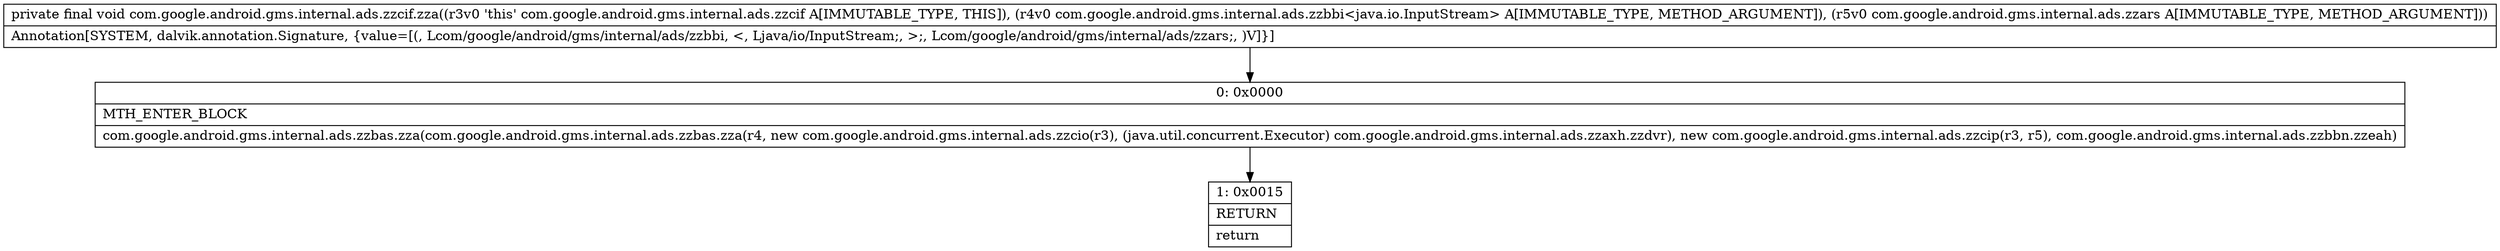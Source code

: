 digraph "CFG forcom.google.android.gms.internal.ads.zzcif.zza(Lcom\/google\/android\/gms\/internal\/ads\/zzbbi;Lcom\/google\/android\/gms\/internal\/ads\/zzars;)V" {
Node_0 [shape=record,label="{0\:\ 0x0000|MTH_ENTER_BLOCK\l|com.google.android.gms.internal.ads.zzbas.zza(com.google.android.gms.internal.ads.zzbas.zza(r4, new com.google.android.gms.internal.ads.zzcio(r3), (java.util.concurrent.Executor) com.google.android.gms.internal.ads.zzaxh.zzdvr), new com.google.android.gms.internal.ads.zzcip(r3, r5), com.google.android.gms.internal.ads.zzbbn.zzeah)\l}"];
Node_1 [shape=record,label="{1\:\ 0x0015|RETURN\l|return\l}"];
MethodNode[shape=record,label="{private final void com.google.android.gms.internal.ads.zzcif.zza((r3v0 'this' com.google.android.gms.internal.ads.zzcif A[IMMUTABLE_TYPE, THIS]), (r4v0 com.google.android.gms.internal.ads.zzbbi\<java.io.InputStream\> A[IMMUTABLE_TYPE, METHOD_ARGUMENT]), (r5v0 com.google.android.gms.internal.ads.zzars A[IMMUTABLE_TYPE, METHOD_ARGUMENT]))  | Annotation[SYSTEM, dalvik.annotation.Signature, \{value=[(, Lcom\/google\/android\/gms\/internal\/ads\/zzbbi, \<, Ljava\/io\/InputStream;, \>;, Lcom\/google\/android\/gms\/internal\/ads\/zzars;, )V]\}]\l}"];
MethodNode -> Node_0;
Node_0 -> Node_1;
}

